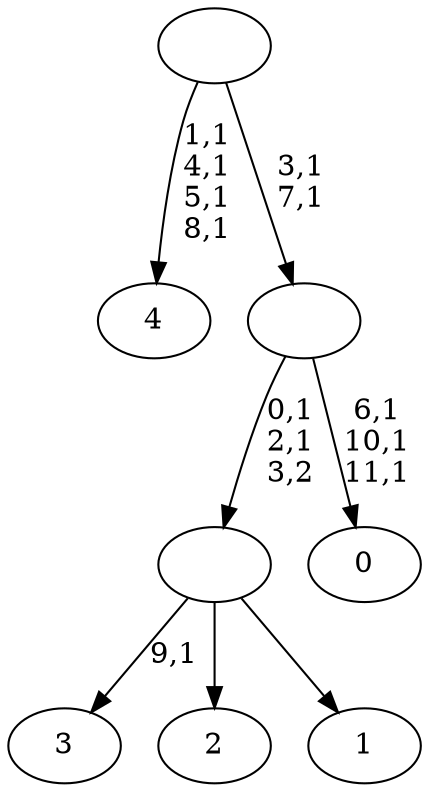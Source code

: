 digraph T {
	17 [label="4"]
	12 [label="3"]
	10 [label="2"]
	9 [label="1"]
	8 [label=""]
	6 [label="0"]
	2 [label=""]
	0 [label=""]
	8 -> 12 [label="9,1"]
	8 -> 10 [label=""]
	8 -> 9 [label=""]
	2 -> 6 [label="6,1\n10,1\n11,1"]
	2 -> 8 [label="0,1\n2,1\n3,2"]
	0 -> 2 [label="3,1\n7,1"]
	0 -> 17 [label="1,1\n4,1\n5,1\n8,1"]
}
